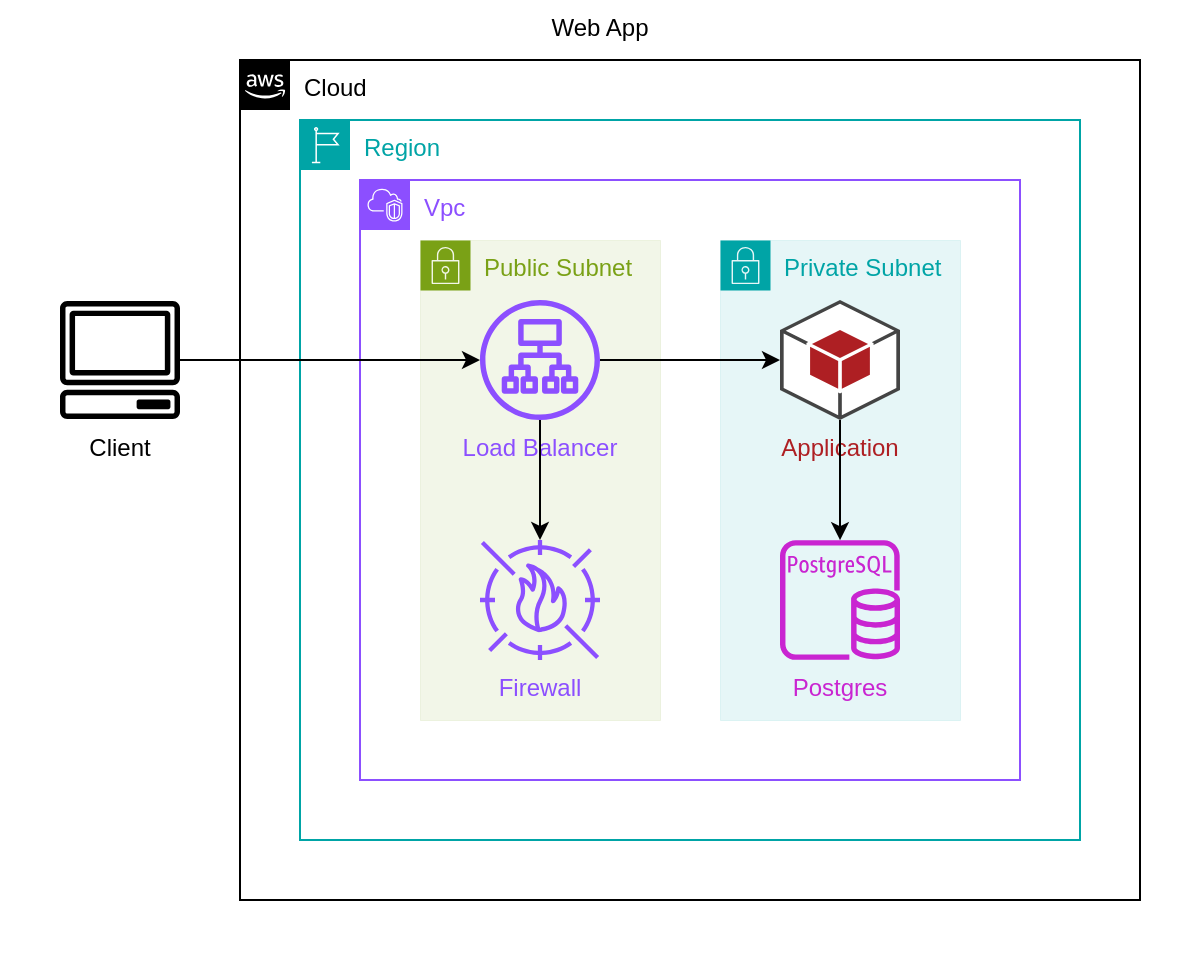 <mxfile 
  version="25.0.2"
  >
  <diagram
    name="web-app"
    >
    <mxGraphModel
      grid="1" 
      gridSize="10" 
      guides="1" 
      tooltips="1" 
      connect="1" 
      arrows="1" 
      fold="1" 
      page="1" 
      pageScale="1" 
      pageWidth="1" 
      pageHeight="1" 
      math="0" 
      shadow="0"
      >
      <root>
        <mxCell
          id="page"
          />
        <mxCell
          id="root" 
          parent="page"
          />
        <mxCell
          style="align=center;strokeColor=none;verticalAlign=top;aspect=fixed" 
          id="app" 
          parent="root" 
          value="Web App" 
          vertex="1"
          >
          <mxGeometry
            as="geometry" 
            width="600" 
            height="480" 
            x="0" 
            y="0"
            />
          </mxCell>
        <mxCell
          style="shape=mxgraph.aws4.client;fillColor=#000000;verticalLabelPosition=bottom;verticalAlign=top;align=center;aspect=fixed" 
          id="client" 
          parent="app" 
          value="Client" 
          vertex="1"
          >
          <mxGeometry
            as="geometry" 
            width="60" 
            height="60" 
            x="30" 
            y="150"
            />
          </mxCell>
        <mxCell
          style="shape=mxgraph.aws4.group;align=left;spacingLeft=30;verticalAlign=top;aspect=fixed;grIcon=mxgraph.aws4.group_aws_cloud_alt" 
          id="aws_cloud_cloud" 
          parent="app" 
          value="Cloud" 
          vertex="1"
          >
          <mxGeometry
            as="geometry" 
            width="450" 
            height="420" 
            x="120" 
            y="30"
            />
          </mxCell>
        <mxCell
          style="shape=mxgraph.aws4.group;align=left;spacingLeft=30;verticalAlign=top;aspect=fixed;grIcon=mxgraph.aws4.group_region;strokeColor=#00A4A6;fontColor=#00A4A6" 
          id="aws_region_region" 
          parent="aws_cloud_cloud" 
          value="Region" 
          vertex="1"
          >
          <mxGeometry
            as="geometry" 
            width="390" 
            height="360" 
            x="30" 
            y="30"
            />
          </mxCell>
        <mxCell
          style="shape=mxgraph.aws4.group;align=left;spacingLeft=30;verticalAlign=top;aspect=fixed;grIcon=mxgraph.aws4.group_vpc2;strokeColor=#8C4FFF;fontColor=#8C4FFF" 
          id="vpcid1" 
          parent="aws_region_region" 
          value="Vpc" 
          vertex="1"
          >
          <mxGeometry
            as="geometry" 
            width="330" 
            height="300" 
            x="30" 
            y="30"
            />
          </mxCell>
        <mxCell
          style="shape=mxgraph.aws4.group;align=left;spacingLeft=30;verticalAlign=top;aspect=fixed;grIcon=mxgraph.aws4.group_security_group;fillColor=#F2F6E8;strokeWidth=0;strokeColor=#7AA116;fontColor=#7AA116" 
          id="aws_subnet_publicsubnet" 
          parent="vpcid1" 
          value="Public Subnet" 
          vertex="1"
          >
          <mxGeometry
            as="geometry" 
            width="120" 
            height="240" 
            x="30" 
            y="30"
            />
          </mxCell>
        <mxCell
          style="shape=mxgraph.aws4.application_load_balancer;fillColor=#8C4FFF;verticalLabelPosition=bottom;verticalAlign=top;align=center;aspect=fixed;strokeColor=#8C4FFF;fontColor=#8C4FFF" 
          id="aws_lb_loadbalancer" 
          parent="aws_subnet_publicsubnet" 
          value="Load Balancer" 
          vertex="1"
          >
          <mxGeometry
            as="geometry" 
            width="60" 
            height="60" 
            x="30" 
            y="30"
            />
          </mxCell>
        <mxCell
          style="shape=mxgraph.aws4.waf;fillColor=#8C4FFF;verticalLabelPosition=bottom;verticalAlign=top;align=center;aspect=fixed;strokeColor=#8C4FFF;fontColor=#8C4FFF" 
          id="firewall" 
          parent="aws_subnet_publicsubnet" 
          value="Firewall" 
          vertex="1"
          >
          <mxGeometry
            as="geometry" 
            width="60" 
            height="60" 
            x="30" 
            y="150"
            />
          </mxCell>
        <mxCell
          style="shape=mxgraph.aws4.group;align=left;spacingLeft=30;verticalAlign=top;aspect=fixed;grIcon=mxgraph.aws4.group_security_group;fillColor=#E6F6F7;strokeWidth=0;strokeColor=#00A4A6;fontColor=#00A4A6" 
          id="aws_subnet_privatesubnet" 
          parent="vpcid1" 
          value="Private Subnet" 
          vertex="1"
          >
          <mxGeometry
            as="geometry" 
            width="120" 
            height="240" 
            x="180" 
            y="30"
            />
          </mxCell>
        <mxCell
          style="shape=mxgraph.aws3.android;fillColor=#AE1F23;verticalLabelPosition=bottom;verticalAlign=top;align=center;aspect=fixed;strokeColor=#AE1F23;fontColor=#AE1F23" 
          id="aws_instance_application" 
          parent="aws_subnet_privatesubnet" 
          value="Application" 
          vertex="1"
          >
          <mxGeometry
            as="geometry" 
            width="60" 
            height="60" 
            x="30" 
            y="30"
            />
          </mxCell>
        <mxCell
          style="shape=mxgraph.aws4.rds_postgresql_instance;fillColor=#C925D1;verticalLabelPosition=bottom;verticalAlign=top;align=center;aspect=fixed;strokeColor=#C925D1;fontColor=#C925D1" 
          id="aws_db_instance_postgres" 
          parent="aws_subnet_privatesubnet" 
          value="Postgres" 
          vertex="1"
          >
          <mxGeometry
            as="geometry" 
            width="60" 
            height="60" 
            x="30" 
            y="150"
            />
          </mxCell>
        <mxCell
          id="dependency" 
          source="client" 
          target="aws_lb_loadbalancer" 
          parent="root" 
          edge="1" 
          style="edgeStyle=orthogonalEdgeStyle;rounded=1;orthogonalLoop=1;jettySize=auto;html=1"
          >
          <mxGeometry
            relative="1" 
            as="geometry"
            >
            <Array
              as="points"
              >
              <mxPoint
                x="165" 
                y="180"
                />
              <mxPoint
                x="165" 
                y="180"
                />
              </Array>
            </mxGeometry>
          </mxCell>
        <mxCell
          id="dependency_2" 
          source="aws_lb_loadbalancer" 
          target="firewall" 
          parent="root" 
          edge="1" 
          style="edgeStyle=orthogonalEdgeStyle;rounded=1;orthogonalLoop=1;jettySize=auto;html=1"
          >
          <mxGeometry
            relative="1" 
            as="geometry"
            >
            <Array
              as="points"
              >
              <mxPoint
                x="270" 
                y="240"
                />
              <mxPoint
                x="270" 
                y="240"
                />
              </Array>
            </mxGeometry>
          </mxCell>
        <mxCell
          id="dependency_3" 
          source="aws_lb_loadbalancer" 
          target="aws_instance_application" 
          parent="root" 
          edge="1" 
          style="edgeStyle=orthogonalEdgeStyle;rounded=1;orthogonalLoop=1;jettySize=auto;html=1"
          >
          <mxGeometry
            relative="1" 
            as="geometry"
            >
            <Array
              as="points"
              >
              <mxPoint
                x="345" 
                y="180"
                />
              <mxPoint
                x="345" 
                y="180"
                />
              </Array>
            </mxGeometry>
          </mxCell>
        <mxCell
          id="dependency_4" 
          source="aws_instance_application" 
          target="aws_db_instance_postgres" 
          parent="root" 
          edge="1" 
          style="edgeStyle=orthogonalEdgeStyle;rounded=1;orthogonalLoop=1;jettySize=auto;html=1"
          >
          <mxGeometry
            relative="1" 
            as="geometry"
            >
            <Array
              as="points"
              >
              <mxPoint
                x="420" 
                y="240"
                />
              <mxPoint
                x="420" 
                y="240"
                />
              </Array>
            </mxGeometry>
          </mxCell>
        </root>
      </mxGraphModel>
    </diagram>
  </mxfile>